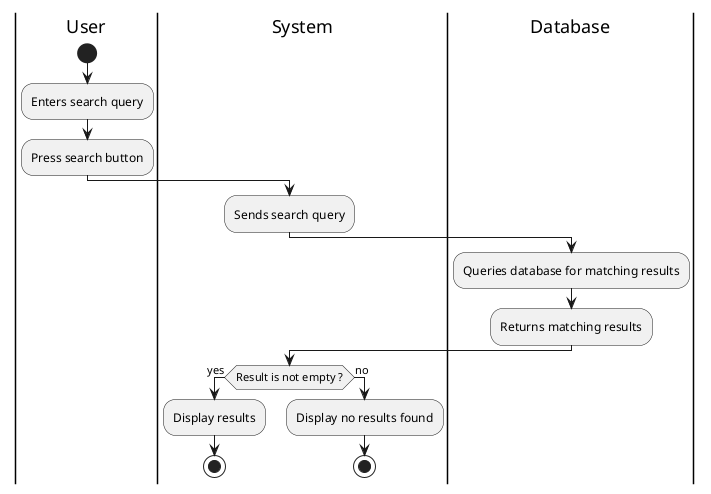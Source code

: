 @startuml
|User|
start
:Enters search query;
:Press search button;
|System|
:Sends search query;
|Database|
:Queries database for matching results;
:Returns matching results;
|System|
if (Result is not empty ?) then (yes)
  :Display results;
  stop
else (no)
  :Display no results found;
  stop
@end